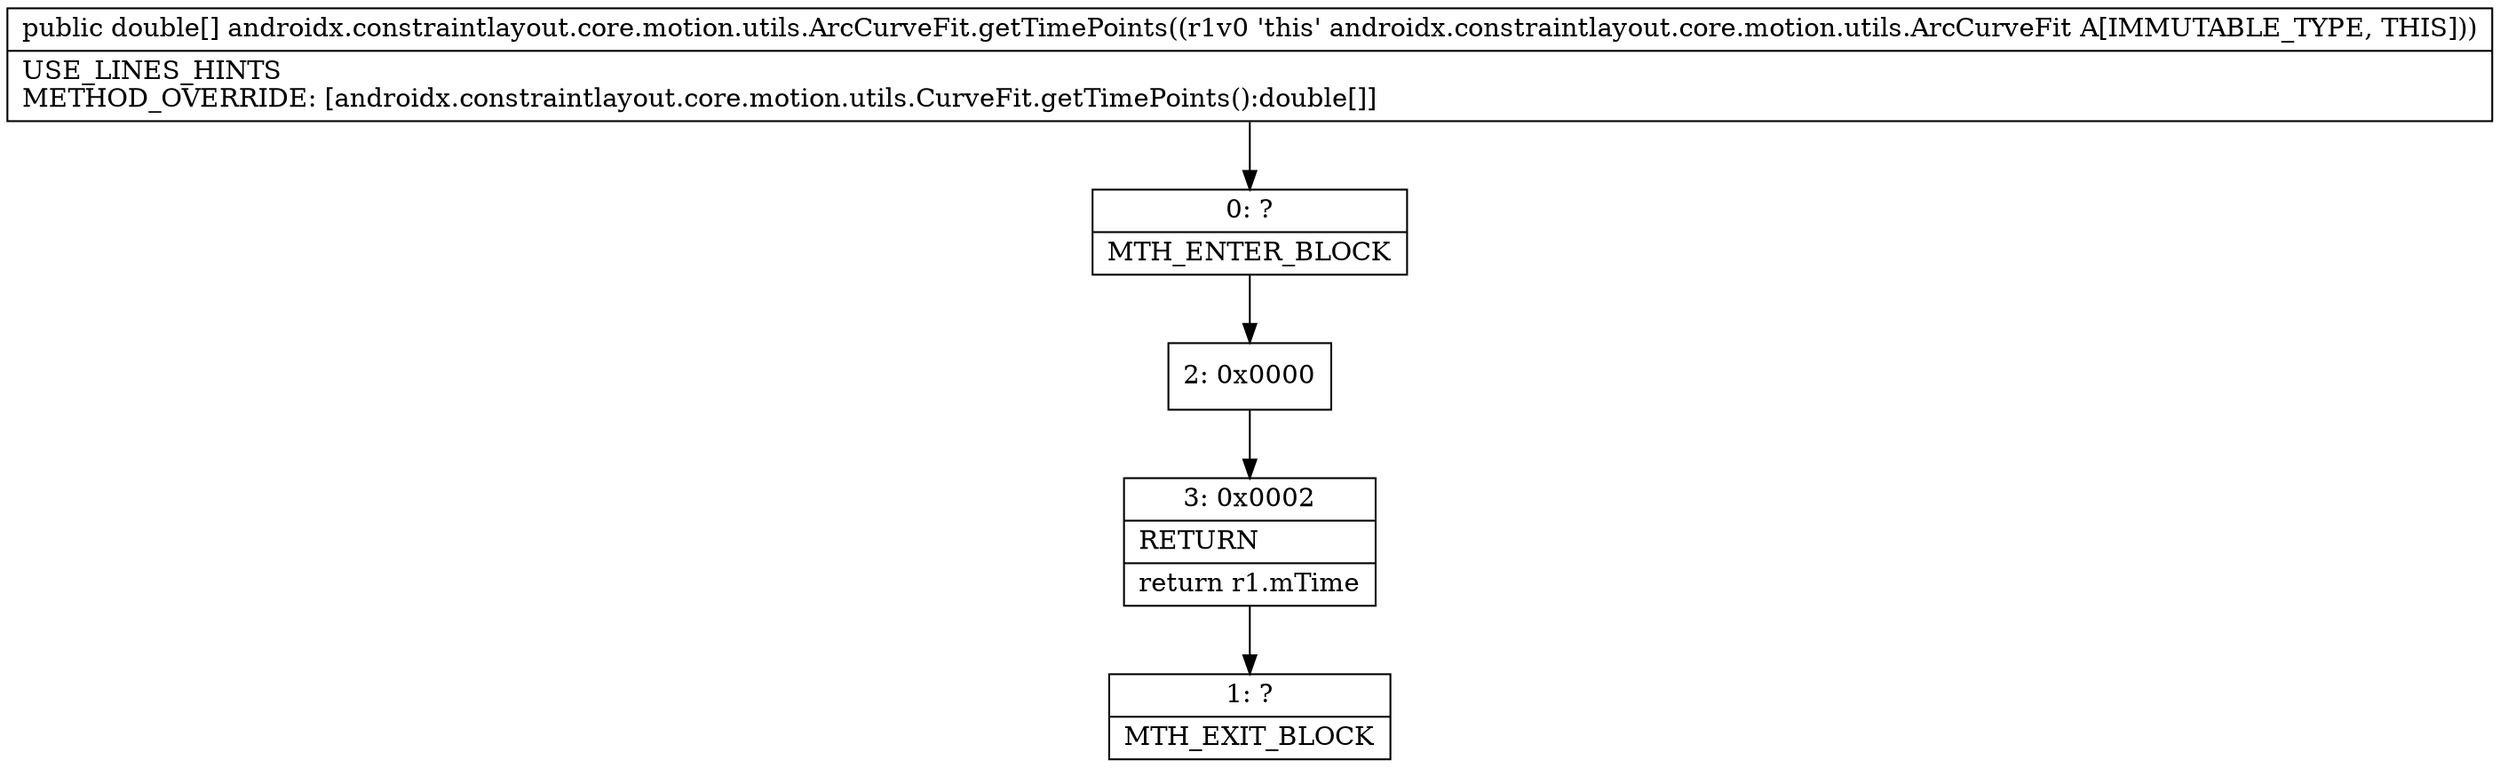 digraph "CFG forandroidx.constraintlayout.core.motion.utils.ArcCurveFit.getTimePoints()[D" {
Node_0 [shape=record,label="{0\:\ ?|MTH_ENTER_BLOCK\l}"];
Node_2 [shape=record,label="{2\:\ 0x0000}"];
Node_3 [shape=record,label="{3\:\ 0x0002|RETURN\l|return r1.mTime\l}"];
Node_1 [shape=record,label="{1\:\ ?|MTH_EXIT_BLOCK\l}"];
MethodNode[shape=record,label="{public double[] androidx.constraintlayout.core.motion.utils.ArcCurveFit.getTimePoints((r1v0 'this' androidx.constraintlayout.core.motion.utils.ArcCurveFit A[IMMUTABLE_TYPE, THIS]))  | USE_LINES_HINTS\lMETHOD_OVERRIDE: [androidx.constraintlayout.core.motion.utils.CurveFit.getTimePoints():double[]]\l}"];
MethodNode -> Node_0;Node_0 -> Node_2;
Node_2 -> Node_3;
Node_3 -> Node_1;
}

